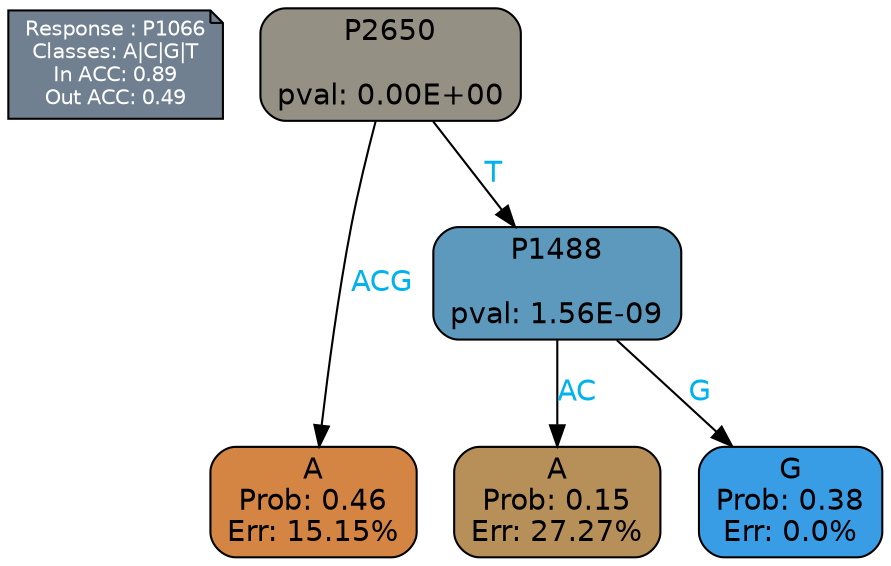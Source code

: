 digraph Tree {
node [shape=box, style="filled, rounded", color="black", fontname=helvetica] ;
graph [ranksep=equally, splines=polylines, bgcolor=transparent, dpi=600] ;
edge [fontname=helvetica] ;
LEGEND [label="Response : P1066
Classes: A|C|G|T
In ACC: 0.89
Out ACC: 0.49
",shape=note,align=left,style=filled,fillcolor="slategray",fontcolor="white",fontsize=10];1 [label="P2650

pval: 0.00E+00", fillcolor="#959084"] ;
2 [label="A
Prob: 0.46
Err: 15.15%", fillcolor="#d58543"] ;
3 [label="P1488

pval: 1.56E-09", fillcolor="#5d99bc"] ;
4 [label="A
Prob: 0.15
Err: 27.27%", fillcolor="#b78f58"] ;
5 [label="G
Prob: 0.38
Err: 0.0%", fillcolor="#399de5"] ;
1 -> 2 [label="ACG",fontcolor=deepskyblue2] ;
1 -> 3 [label="T",fontcolor=deepskyblue2] ;
3 -> 4 [label="AC",fontcolor=deepskyblue2] ;
3 -> 5 [label="G",fontcolor=deepskyblue2] ;
{rank = same; 2;4;5;}{rank = same; LEGEND;1;}}